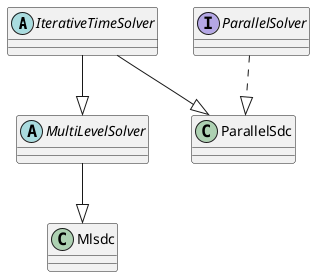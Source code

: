 @startuml

abstract class IterativeTimeSolver
abstract class MultiLevelSolver
interface ParallelSolver

class ParallelSdc
class Mlsdc

IterativeTimeSolver --|> ParallelSdc
ParallelSolver ..|> ParallelSdc

IterativeTimeSolver --|> MultiLevelSolver
MultiLevelSolver --|> Mlsdc

@enduml
